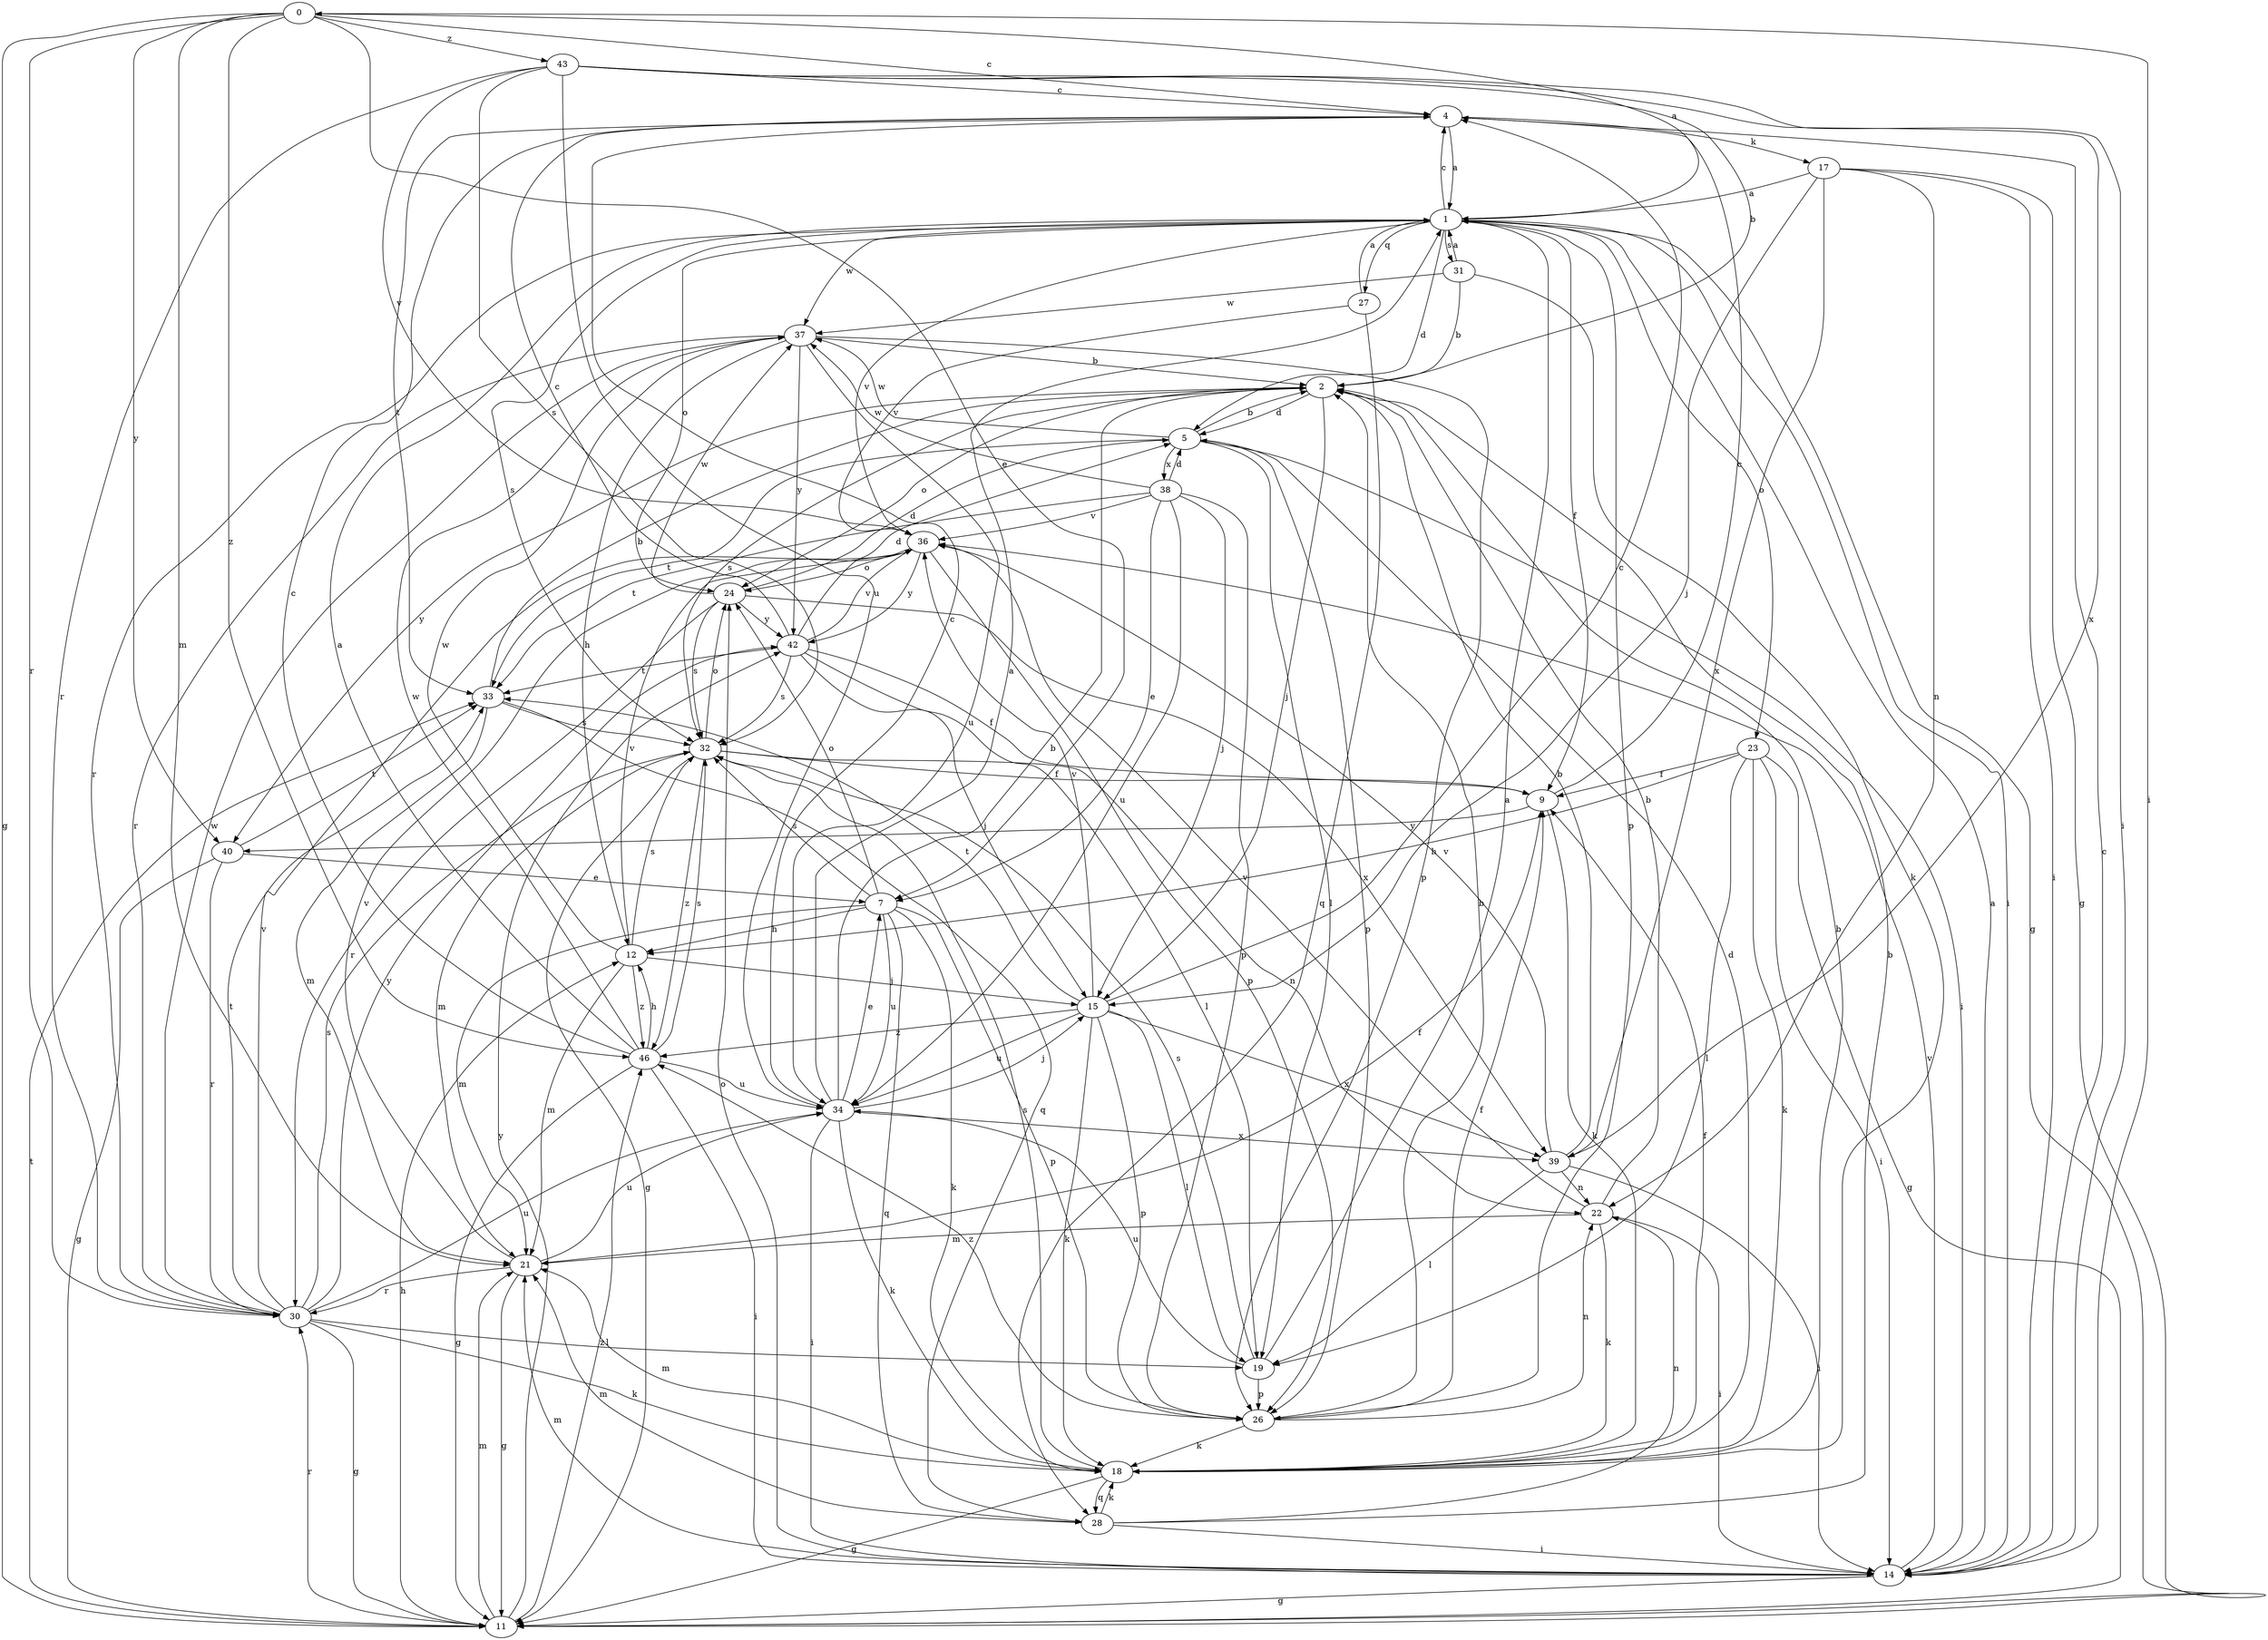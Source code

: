 strict digraph  {
0;
1;
2;
4;
5;
7;
9;
11;
12;
14;
15;
17;
18;
19;
21;
22;
23;
24;
26;
27;
28;
30;
31;
32;
33;
34;
36;
37;
38;
39;
40;
42;
43;
46;
0 -> 4  [label=c];
0 -> 7  [label=e];
0 -> 11  [label=g];
0 -> 14  [label=i];
0 -> 21  [label=m];
0 -> 30  [label=r];
0 -> 40  [label=y];
0 -> 43  [label=z];
0 -> 46  [label=z];
1 -> 0  [label=a];
1 -> 4  [label=c];
1 -> 5  [label=d];
1 -> 9  [label=f];
1 -> 11  [label=g];
1 -> 14  [label=i];
1 -> 23  [label=o];
1 -> 24  [label=o];
1 -> 26  [label=p];
1 -> 27  [label=q];
1 -> 30  [label=r];
1 -> 31  [label=s];
1 -> 32  [label=s];
1 -> 36  [label=v];
1 -> 37  [label=w];
2 -> 5  [label=d];
2 -> 15  [label=j];
2 -> 24  [label=o];
2 -> 32  [label=s];
2 -> 40  [label=y];
4 -> 1  [label=a];
4 -> 17  [label=k];
4 -> 33  [label=t];
5 -> 2  [label=b];
5 -> 14  [label=i];
5 -> 19  [label=l];
5 -> 26  [label=p];
5 -> 33  [label=t];
5 -> 37  [label=w];
5 -> 38  [label=x];
7 -> 12  [label=h];
7 -> 18  [label=k];
7 -> 21  [label=m];
7 -> 24  [label=o];
7 -> 26  [label=p];
7 -> 28  [label=q];
7 -> 32  [label=s];
7 -> 34  [label=u];
9 -> 4  [label=c];
9 -> 18  [label=k];
9 -> 40  [label=y];
11 -> 12  [label=h];
11 -> 21  [label=m];
11 -> 30  [label=r];
11 -> 33  [label=t];
11 -> 42  [label=y];
11 -> 46  [label=z];
12 -> 15  [label=j];
12 -> 21  [label=m];
12 -> 32  [label=s];
12 -> 36  [label=v];
12 -> 37  [label=w];
12 -> 46  [label=z];
14 -> 1  [label=a];
14 -> 4  [label=c];
14 -> 11  [label=g];
14 -> 21  [label=m];
14 -> 24  [label=o];
14 -> 36  [label=v];
15 -> 4  [label=c];
15 -> 18  [label=k];
15 -> 19  [label=l];
15 -> 26  [label=p];
15 -> 33  [label=t];
15 -> 34  [label=u];
15 -> 36  [label=v];
15 -> 39  [label=x];
15 -> 46  [label=z];
17 -> 1  [label=a];
17 -> 11  [label=g];
17 -> 14  [label=i];
17 -> 15  [label=j];
17 -> 22  [label=n];
17 -> 39  [label=x];
18 -> 2  [label=b];
18 -> 5  [label=d];
18 -> 9  [label=f];
18 -> 11  [label=g];
18 -> 21  [label=m];
18 -> 28  [label=q];
18 -> 32  [label=s];
19 -> 1  [label=a];
19 -> 26  [label=p];
19 -> 32  [label=s];
19 -> 34  [label=u];
21 -> 9  [label=f];
21 -> 11  [label=g];
21 -> 30  [label=r];
21 -> 34  [label=u];
21 -> 36  [label=v];
22 -> 2  [label=b];
22 -> 14  [label=i];
22 -> 18  [label=k];
22 -> 21  [label=m];
22 -> 36  [label=v];
23 -> 9  [label=f];
23 -> 11  [label=g];
23 -> 12  [label=h];
23 -> 14  [label=i];
23 -> 18  [label=k];
23 -> 19  [label=l];
24 -> 5  [label=d];
24 -> 30  [label=r];
24 -> 32  [label=s];
24 -> 37  [label=w];
24 -> 39  [label=x];
24 -> 42  [label=y];
26 -> 2  [label=b];
26 -> 9  [label=f];
26 -> 18  [label=k];
26 -> 22  [label=n];
26 -> 46  [label=z];
27 -> 1  [label=a];
27 -> 28  [label=q];
27 -> 36  [label=v];
28 -> 2  [label=b];
28 -> 14  [label=i];
28 -> 18  [label=k];
28 -> 21  [label=m];
28 -> 22  [label=n];
30 -> 11  [label=g];
30 -> 18  [label=k];
30 -> 19  [label=l];
30 -> 32  [label=s];
30 -> 33  [label=t];
30 -> 34  [label=u];
30 -> 36  [label=v];
30 -> 37  [label=w];
30 -> 42  [label=y];
31 -> 1  [label=a];
31 -> 2  [label=b];
31 -> 18  [label=k];
31 -> 37  [label=w];
32 -> 9  [label=f];
32 -> 11  [label=g];
32 -> 21  [label=m];
32 -> 22  [label=n];
32 -> 24  [label=o];
32 -> 46  [label=z];
33 -> 2  [label=b];
33 -> 21  [label=m];
33 -> 28  [label=q];
33 -> 32  [label=s];
34 -> 1  [label=a];
34 -> 2  [label=b];
34 -> 4  [label=c];
34 -> 7  [label=e];
34 -> 14  [label=i];
34 -> 15  [label=j];
34 -> 18  [label=k];
34 -> 39  [label=x];
36 -> 24  [label=o];
36 -> 26  [label=p];
36 -> 42  [label=y];
37 -> 2  [label=b];
37 -> 12  [label=h];
37 -> 26  [label=p];
37 -> 30  [label=r];
37 -> 34  [label=u];
37 -> 42  [label=y];
38 -> 5  [label=d];
38 -> 7  [label=e];
38 -> 15  [label=j];
38 -> 26  [label=p];
38 -> 33  [label=t];
38 -> 34  [label=u];
38 -> 36  [label=v];
38 -> 37  [label=w];
39 -> 2  [label=b];
39 -> 14  [label=i];
39 -> 19  [label=l];
39 -> 22  [label=n];
39 -> 36  [label=v];
40 -> 7  [label=e];
40 -> 11  [label=g];
40 -> 30  [label=r];
40 -> 33  [label=t];
42 -> 4  [label=c];
42 -> 5  [label=d];
42 -> 9  [label=f];
42 -> 15  [label=j];
42 -> 19  [label=l];
42 -> 32  [label=s];
42 -> 33  [label=t];
42 -> 36  [label=v];
43 -> 2  [label=b];
43 -> 4  [label=c];
43 -> 14  [label=i];
43 -> 30  [label=r];
43 -> 32  [label=s];
43 -> 34  [label=u];
43 -> 36  [label=v];
43 -> 39  [label=x];
46 -> 1  [label=a];
46 -> 4  [label=c];
46 -> 11  [label=g];
46 -> 12  [label=h];
46 -> 14  [label=i];
46 -> 32  [label=s];
46 -> 34  [label=u];
46 -> 37  [label=w];
}
